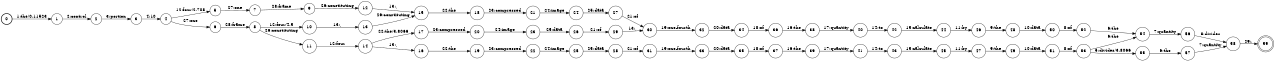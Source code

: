 digraph FST {
rankdir = LR;
size = "8.5,11";
label = "";
center = 1;
orientation = Portrait;
ranksep = "0.4";
nodesep = "0.25";
0 [label = "0", shape = circle, style = bold, fontsize = 14]
	0 -> 1 [label = "1:the/0.11523", fontsize = 14];
1 [label = "1", shape = circle, style = solid, fontsize = 14]
	1 -> 2 [label = "2:control", fontsize = 14];
2 [label = "2", shape = circle, style = solid, fontsize = 14]
	2 -> 3 [label = "3:portion", fontsize = 14];
3 [label = "3", shape = circle, style = solid, fontsize = 14]
	3 -> 4 [label = "4:10", fontsize = 14];
4 [label = "4", shape = circle, style = solid, fontsize = 14]
	4 -> 5 [label = "12:four/2.708", fontsize = 14];
	4 -> 6 [label = "27:one", fontsize = 14];
5 [label = "5", shape = circle, style = solid, fontsize = 14]
	5 -> 7 [label = "27:one", fontsize = 14];
6 [label = "6", shape = circle, style = solid, fontsize = 14]
	6 -> 8 [label = "28:frame", fontsize = 14];
7 [label = "7", shape = circle, style = solid, fontsize = 14]
	7 -> 9 [label = "28:frame", fontsize = 14];
8 [label = "8", shape = circle, style = solid, fontsize = 14]
	8 -> 10 [label = "12:four/4.5", fontsize = 14];
	8 -> 11 [label = "26:constituting", fontsize = 14];
9 [label = "9", shape = circle, style = solid, fontsize = 14]
	9 -> 12 [label = "26:constituting", fontsize = 14];
10 [label = "10", shape = circle, style = solid, fontsize = 14]
	10 -> 13 [label = "13:,", fontsize = 14];
11 [label = "11", shape = circle, style = solid, fontsize = 14]
	11 -> 14 [label = "12:four", fontsize = 14];
12 [label = "12", shape = circle, style = solid, fontsize = 14]
	12 -> 15 [label = "13:,", fontsize = 14];
13 [label = "13", shape = circle, style = solid, fontsize = 14]
	13 -> 15 [label = "26:constituting", fontsize = 14];
14 [label = "14", shape = circle, style = solid, fontsize = 14]
	14 -> 17 [label = "22:the/3.8066", fontsize = 14];
	14 -> 16 [label = "13:,", fontsize = 14];
15 [label = "15", shape = circle, style = solid, fontsize = 14]
	15 -> 18 [label = "22:the", fontsize = 14];
16 [label = "16", shape = circle, style = solid, fontsize = 14]
	16 -> 19 [label = "22:the", fontsize = 14];
17 [label = "17", shape = circle, style = solid, fontsize = 14]
	17 -> 20 [label = "23:compressed", fontsize = 14];
18 [label = "18", shape = circle, style = solid, fontsize = 14]
	18 -> 21 [label = "23:compressed", fontsize = 14];
19 [label = "19", shape = circle, style = solid, fontsize = 14]
	19 -> 22 [label = "23:compressed", fontsize = 14];
20 [label = "20", shape = circle, style = solid, fontsize = 14]
	20 -> 23 [label = "24:image", fontsize = 14];
21 [label = "21", shape = circle, style = solid, fontsize = 14]
	21 -> 24 [label = "24:image", fontsize = 14];
22 [label = "22", shape = circle, style = solid, fontsize = 14]
	22 -> 25 [label = "24:image", fontsize = 14];
23 [label = "23", shape = circle, style = solid, fontsize = 14]
	23 -> 26 [label = "25:data", fontsize = 14];
24 [label = "24", shape = circle, style = solid, fontsize = 14]
	24 -> 27 [label = "25:data", fontsize = 14];
25 [label = "25", shape = circle, style = solid, fontsize = 14]
	25 -> 28 [label = "25:data", fontsize = 14];
26 [label = "26", shape = circle, style = solid, fontsize = 14]
	26 -> 29 [label = "21:of", fontsize = 14];
27 [label = "27", shape = circle, style = solid, fontsize = 14]
	27 -> 30 [label = "21:of", fontsize = 14];
28 [label = "28", shape = circle, style = solid, fontsize = 14]
	28 -> 31 [label = "21:of", fontsize = 14];
29 [label = "29", shape = circle, style = solid, fontsize = 14]
	29 -> 30 [label = "13:,", fontsize = 14];
30 [label = "30", shape = circle, style = solid, fontsize = 14]
	30 -> 32 [label = "19:one-fourth", fontsize = 14];
31 [label = "31", shape = circle, style = solid, fontsize = 14]
	31 -> 33 [label = "19:one-fourth", fontsize = 14];
32 [label = "32", shape = circle, style = solid, fontsize = 14]
	32 -> 34 [label = "20:data", fontsize = 14];
33 [label = "33", shape = circle, style = solid, fontsize = 14]
	33 -> 35 [label = "20:data", fontsize = 14];
34 [label = "34", shape = circle, style = solid, fontsize = 14]
	34 -> 36 [label = "18:of", fontsize = 14];
35 [label = "35", shape = circle, style = solid, fontsize = 14]
	35 -> 37 [label = "18:of", fontsize = 14];
36 [label = "36", shape = circle, style = solid, fontsize = 14]
	36 -> 38 [label = "16:the", fontsize = 14];
37 [label = "37", shape = circle, style = solid, fontsize = 14]
	37 -> 39 [label = "16:the", fontsize = 14];
38 [label = "38", shape = circle, style = solid, fontsize = 14]
	38 -> 40 [label = "17:quantity", fontsize = 14];
39 [label = "39", shape = circle, style = solid, fontsize = 14]
	39 -> 41 [label = "17:quantity", fontsize = 14];
40 [label = "40", shape = circle, style = solid, fontsize = 14]
	40 -> 42 [label = "14:to", fontsize = 14];
41 [label = "41", shape = circle, style = solid, fontsize = 14]
	41 -> 43 [label = "14:to", fontsize = 14];
42 [label = "42", shape = circle, style = solid, fontsize = 14]
	42 -> 44 [label = "15:calculate", fontsize = 14];
43 [label = "43", shape = circle, style = solid, fontsize = 14]
	43 -> 45 [label = "15:calculate", fontsize = 14];
44 [label = "44", shape = circle, style = solid, fontsize = 14]
	44 -> 46 [label = "11:by", fontsize = 14];
45 [label = "45", shape = circle, style = solid, fontsize = 14]
	45 -> 47 [label = "11:by", fontsize = 14];
46 [label = "46", shape = circle, style = solid, fontsize = 14]
	46 -> 48 [label = "9:the", fontsize = 14];
47 [label = "47", shape = circle, style = solid, fontsize = 14]
	47 -> 49 [label = "9:the", fontsize = 14];
48 [label = "48", shape = circle, style = solid, fontsize = 14]
	48 -> 50 [label = "10:data", fontsize = 14];
49 [label = "49", shape = circle, style = solid, fontsize = 14]
	49 -> 51 [label = "10:data", fontsize = 14];
50 [label = "50", shape = circle, style = solid, fontsize = 14]
	50 -> 52 [label = "8:of", fontsize = 14];
51 [label = "51", shape = circle, style = solid, fontsize = 14]
	51 -> 53 [label = "8:of", fontsize = 14];
52 [label = "52", shape = circle, style = solid, fontsize = 14]
	52 -> 54 [label = "6:the", fontsize = 14];
53 [label = "53", shape = circle, style = solid, fontsize = 14]
	53 -> 54 [label = "6:the", fontsize = 14];
	53 -> 55 [label = "5:divides/3.8066", fontsize = 14];
54 [label = "54", shape = circle, style = solid, fontsize = 14]
	54 -> 56 [label = "7:quantity", fontsize = 14];
55 [label = "55", shape = circle, style = solid, fontsize = 14]
	55 -> 57 [label = "6:the", fontsize = 14];
56 [label = "56", shape = circle, style = solid, fontsize = 14]
	56 -> 58 [label = "5:divides", fontsize = 14];
57 [label = "57", shape = circle, style = solid, fontsize = 14]
	57 -> 58 [label = "7:quantity", fontsize = 14];
58 [label = "58", shape = circle, style = solid, fontsize = 14]
	58 -> 59 [label = "29:.", fontsize = 14];
59 [label = "59", shape = doublecircle, style = solid, fontsize = 14]
}
